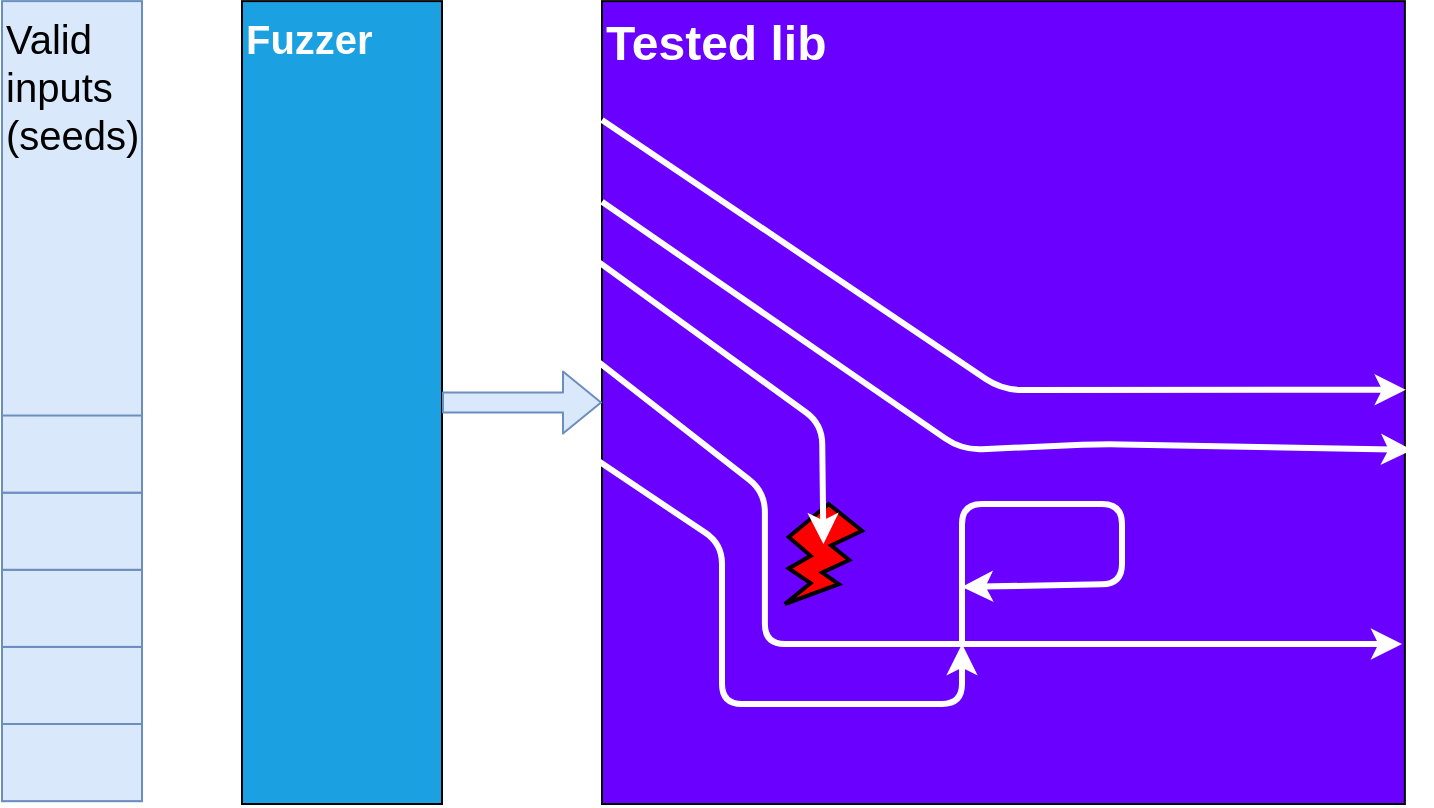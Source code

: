 <mxfile>
    <diagram id="yLkPiW5OjbrbtTg0xUS2" name="Page-1">
        <mxGraphModel dx="1006" dy="653" grid="1" gridSize="10" guides="1" tooltips="1" connect="1" arrows="1" fold="1" page="1" pageScale="1" pageWidth="850" pageHeight="1100" math="0" shadow="0">
            <root>
                <mxCell id="0"/>
                <mxCell id="1" parent="0"/>
                <mxCell id="32" value="" style="edgeStyle=none;html=1;strokeColor=#FFFFFF;strokeWidth=3;fontColor=#000000;endSize=12;" edge="1" parent="1" source="2">
                    <mxGeometry relative="1" as="geometry">
                        <mxPoint x="170" y="382.565" as="targetPoint"/>
                    </mxGeometry>
                </mxCell>
                <mxCell id="2" value="&lt;font style=&quot;font-size: 24px;&quot;&gt;&lt;b&gt;Tested lib&lt;/b&gt;&lt;/font&gt;" style="whiteSpace=wrap;html=1;aspect=fixed;fillColor=#6a00ff;fontColor=#ffffff;strokeColor=#000000;align=left;verticalAlign=top;" parent="1" vertex="1">
                    <mxGeometry x="400" y="78.56" width="401.44" height="401.44" as="geometry"/>
                </mxCell>
                <mxCell id="4" value="" style="verticalLabelPosition=bottom;verticalAlign=top;html=1;shape=mxgraph.basic.flash;fillColor=#FF0000;fontColor=#ffffff;strokeColor=#000000;strokeWidth=2;" parent="1" vertex="1">
                    <mxGeometry x="491.44" y="330" width="38.56" height="50" as="geometry"/>
                </mxCell>
                <mxCell id="8" value="" style="endArrow=classic;html=1;exitX=0;exitY=0.25;exitDx=0;exitDy=0;entryX=1.009;entryY=0.559;entryDx=0;entryDy=0;entryPerimeter=0;strokeColor=#FFFFFF;strokeWidth=3;endSize=6;" parent="1" source="2" target="2" edge="1">
                    <mxGeometry width="50" height="50" relative="1" as="geometry">
                        <mxPoint x="617.42" y="228.02" as="sourcePoint"/>
                        <mxPoint x="541.44" y="440" as="targetPoint"/>
                        <Array as="points">
                            <mxPoint x="580" y="303"/>
                            <mxPoint x="650" y="300"/>
                        </Array>
                    </mxGeometry>
                </mxCell>
                <mxCell id="13" value="" style="endArrow=classic;html=1;entryX=0.5;entryY=0.4;entryDx=0;entryDy=0;entryPerimeter=0;exitX=-0.004;exitY=0.325;exitDx=0;exitDy=0;exitPerimeter=0;strokeColor=#FFFFFF;strokeWidth=3;endSize=6;" parent="1" source="2" target="4" edge="1">
                    <mxGeometry width="50" height="50" relative="1" as="geometry">
                        <mxPoint x="535.44" y="220" as="sourcePoint"/>
                        <mxPoint x="551.44" y="450" as="targetPoint"/>
                        <Array as="points">
                            <mxPoint x="510" y="290"/>
                        </Array>
                    </mxGeometry>
                </mxCell>
                <mxCell id="14" value="&lt;font style=&quot;font-size: 20px;&quot;&gt;&lt;b&gt;Fuzzer&lt;/b&gt;&lt;/font&gt;" style="rounded=0;whiteSpace=wrap;html=1;fillColor=#1ba1e2;fontColor=#ffffff;strokeColor=#000000;align=left;verticalAlign=top;" parent="1" vertex="1">
                    <mxGeometry x="220" y="78.56" width="100" height="401.44" as="geometry"/>
                </mxCell>
                <mxCell id="15" value="" style="shape=flexArrow;endArrow=classic;html=1;fillColor=#dae8fc;strokeColor=#6c8ebf;" parent="1" source="14" target="2" edge="1">
                    <mxGeometry width="50" height="50" relative="1" as="geometry">
                        <mxPoint x="490" y="440" as="sourcePoint"/>
                        <mxPoint x="540" y="390" as="targetPoint"/>
                    </mxGeometry>
                </mxCell>
                <mxCell id="16" value="" style="endArrow=classic;html=1;entryX=1.001;entryY=0.484;entryDx=0;entryDy=0;entryPerimeter=0;strokeColor=#FFFFFF;endSize=6;strokeWidth=3;exitX=0;exitY=0.148;exitDx=0;exitDy=0;exitPerimeter=0;" parent="1" edge="1" target="2" source="2">
                    <mxGeometry width="50" height="50" relative="1" as="geometry">
                        <mxPoint x="441.44" y="180" as="sourcePoint"/>
                        <mxPoint x="681.44" y="271.92" as="targetPoint"/>
                        <Array as="points">
                            <mxPoint x="600" y="273"/>
                        </Array>
                    </mxGeometry>
                </mxCell>
                <mxCell id="17" value="" style="endArrow=classic;html=1;exitX=-0.005;exitY=0.449;exitDx=0;exitDy=0;exitPerimeter=0;strokeColor=#FFFFFF;strokeWidth=3;endSize=6;" parent="1" source="2" edge="1">
                    <mxGeometry width="50" height="50" relative="1" as="geometry">
                        <mxPoint x="471.44" y="300" as="sourcePoint"/>
                        <mxPoint x="800" y="400" as="targetPoint"/>
                        <Array as="points">
                            <mxPoint x="481.44" y="324"/>
                            <mxPoint x="481.44" y="400"/>
                            <mxPoint x="530" y="400"/>
                            <mxPoint x="591.44" y="400"/>
                        </Array>
                    </mxGeometry>
                </mxCell>
                <mxCell id="18" value="" style="endArrow=classic;html=1;strokeColor=#FFFFFF;strokeWidth=3;" parent="1" edge="1">
                    <mxGeometry width="50" height="50" relative="1" as="geometry">
                        <mxPoint x="580" y="401.44" as="sourcePoint"/>
                        <mxPoint x="580" y="371.44" as="targetPoint"/>
                        <Array as="points">
                            <mxPoint x="580" y="330"/>
                            <mxPoint x="660" y="330"/>
                            <mxPoint x="660" y="370"/>
                        </Array>
                    </mxGeometry>
                </mxCell>
                <mxCell id="20" value="&lt;font style=&quot;font-size: 20px;&quot;&gt;Valid&lt;br&gt;inputs&lt;br&gt;(seeds)&lt;/font&gt;" style="rounded=0;whiteSpace=wrap;html=1;fillColor=#dae8fc;strokeColor=#6c8ebf;align=left;verticalAlign=top;" parent="1" vertex="1">
                    <mxGeometry x="100" y="78.56" width="70" height="400" as="geometry"/>
                </mxCell>
                <mxCell id="21" value="" style="rounded=0;whiteSpace=wrap;html=1;fillColor=#dae8fc;strokeColor=#6c8ebf;" vertex="1" parent="1">
                    <mxGeometry x="100" y="440" width="70" height="38.56" as="geometry"/>
                </mxCell>
                <mxCell id="39" value="" style="rounded=0;whiteSpace=wrap;html=1;fillColor=#dae8fc;strokeColor=#6c8ebf;" vertex="1" parent="1">
                    <mxGeometry x="100" y="401.44" width="70" height="38.56" as="geometry"/>
                </mxCell>
                <mxCell id="40" value="" style="rounded=0;whiteSpace=wrap;html=1;fillColor=#dae8fc;strokeColor=#6c8ebf;" vertex="1" parent="1">
                    <mxGeometry x="100" y="362.88" width="70" height="38.56" as="geometry"/>
                </mxCell>
                <mxCell id="41" value="" style="rounded=0;whiteSpace=wrap;html=1;fillColor=#dae8fc;strokeColor=#6c8ebf;" vertex="1" parent="1">
                    <mxGeometry x="100" y="324.32" width="70" height="38.56" as="geometry"/>
                </mxCell>
                <mxCell id="42" value="" style="rounded=0;whiteSpace=wrap;html=1;fillColor=#dae8fc;strokeColor=#6c8ebf;" vertex="1" parent="1">
                    <mxGeometry x="100" y="285.76" width="70" height="38.56" as="geometry"/>
                </mxCell>
                <mxCell id="43" value="" style="endArrow=classic;html=1;exitX=-0.004;exitY=0.325;exitDx=0;exitDy=0;exitPerimeter=0;strokeColor=#FFFFFF;strokeWidth=3;endSize=6;" edge="1" parent="1">
                    <mxGeometry width="50" height="50" relative="1" as="geometry">
                        <mxPoint x="390.004" y="303.028" as="sourcePoint"/>
                        <mxPoint x="580" y="400" as="targetPoint"/>
                        <Array as="points">
                            <mxPoint x="460" y="350"/>
                            <mxPoint x="460" y="430"/>
                            <mxPoint x="580" y="430"/>
                        </Array>
                    </mxGeometry>
                </mxCell>
            </root>
        </mxGraphModel>
    </diagram>
</mxfile>